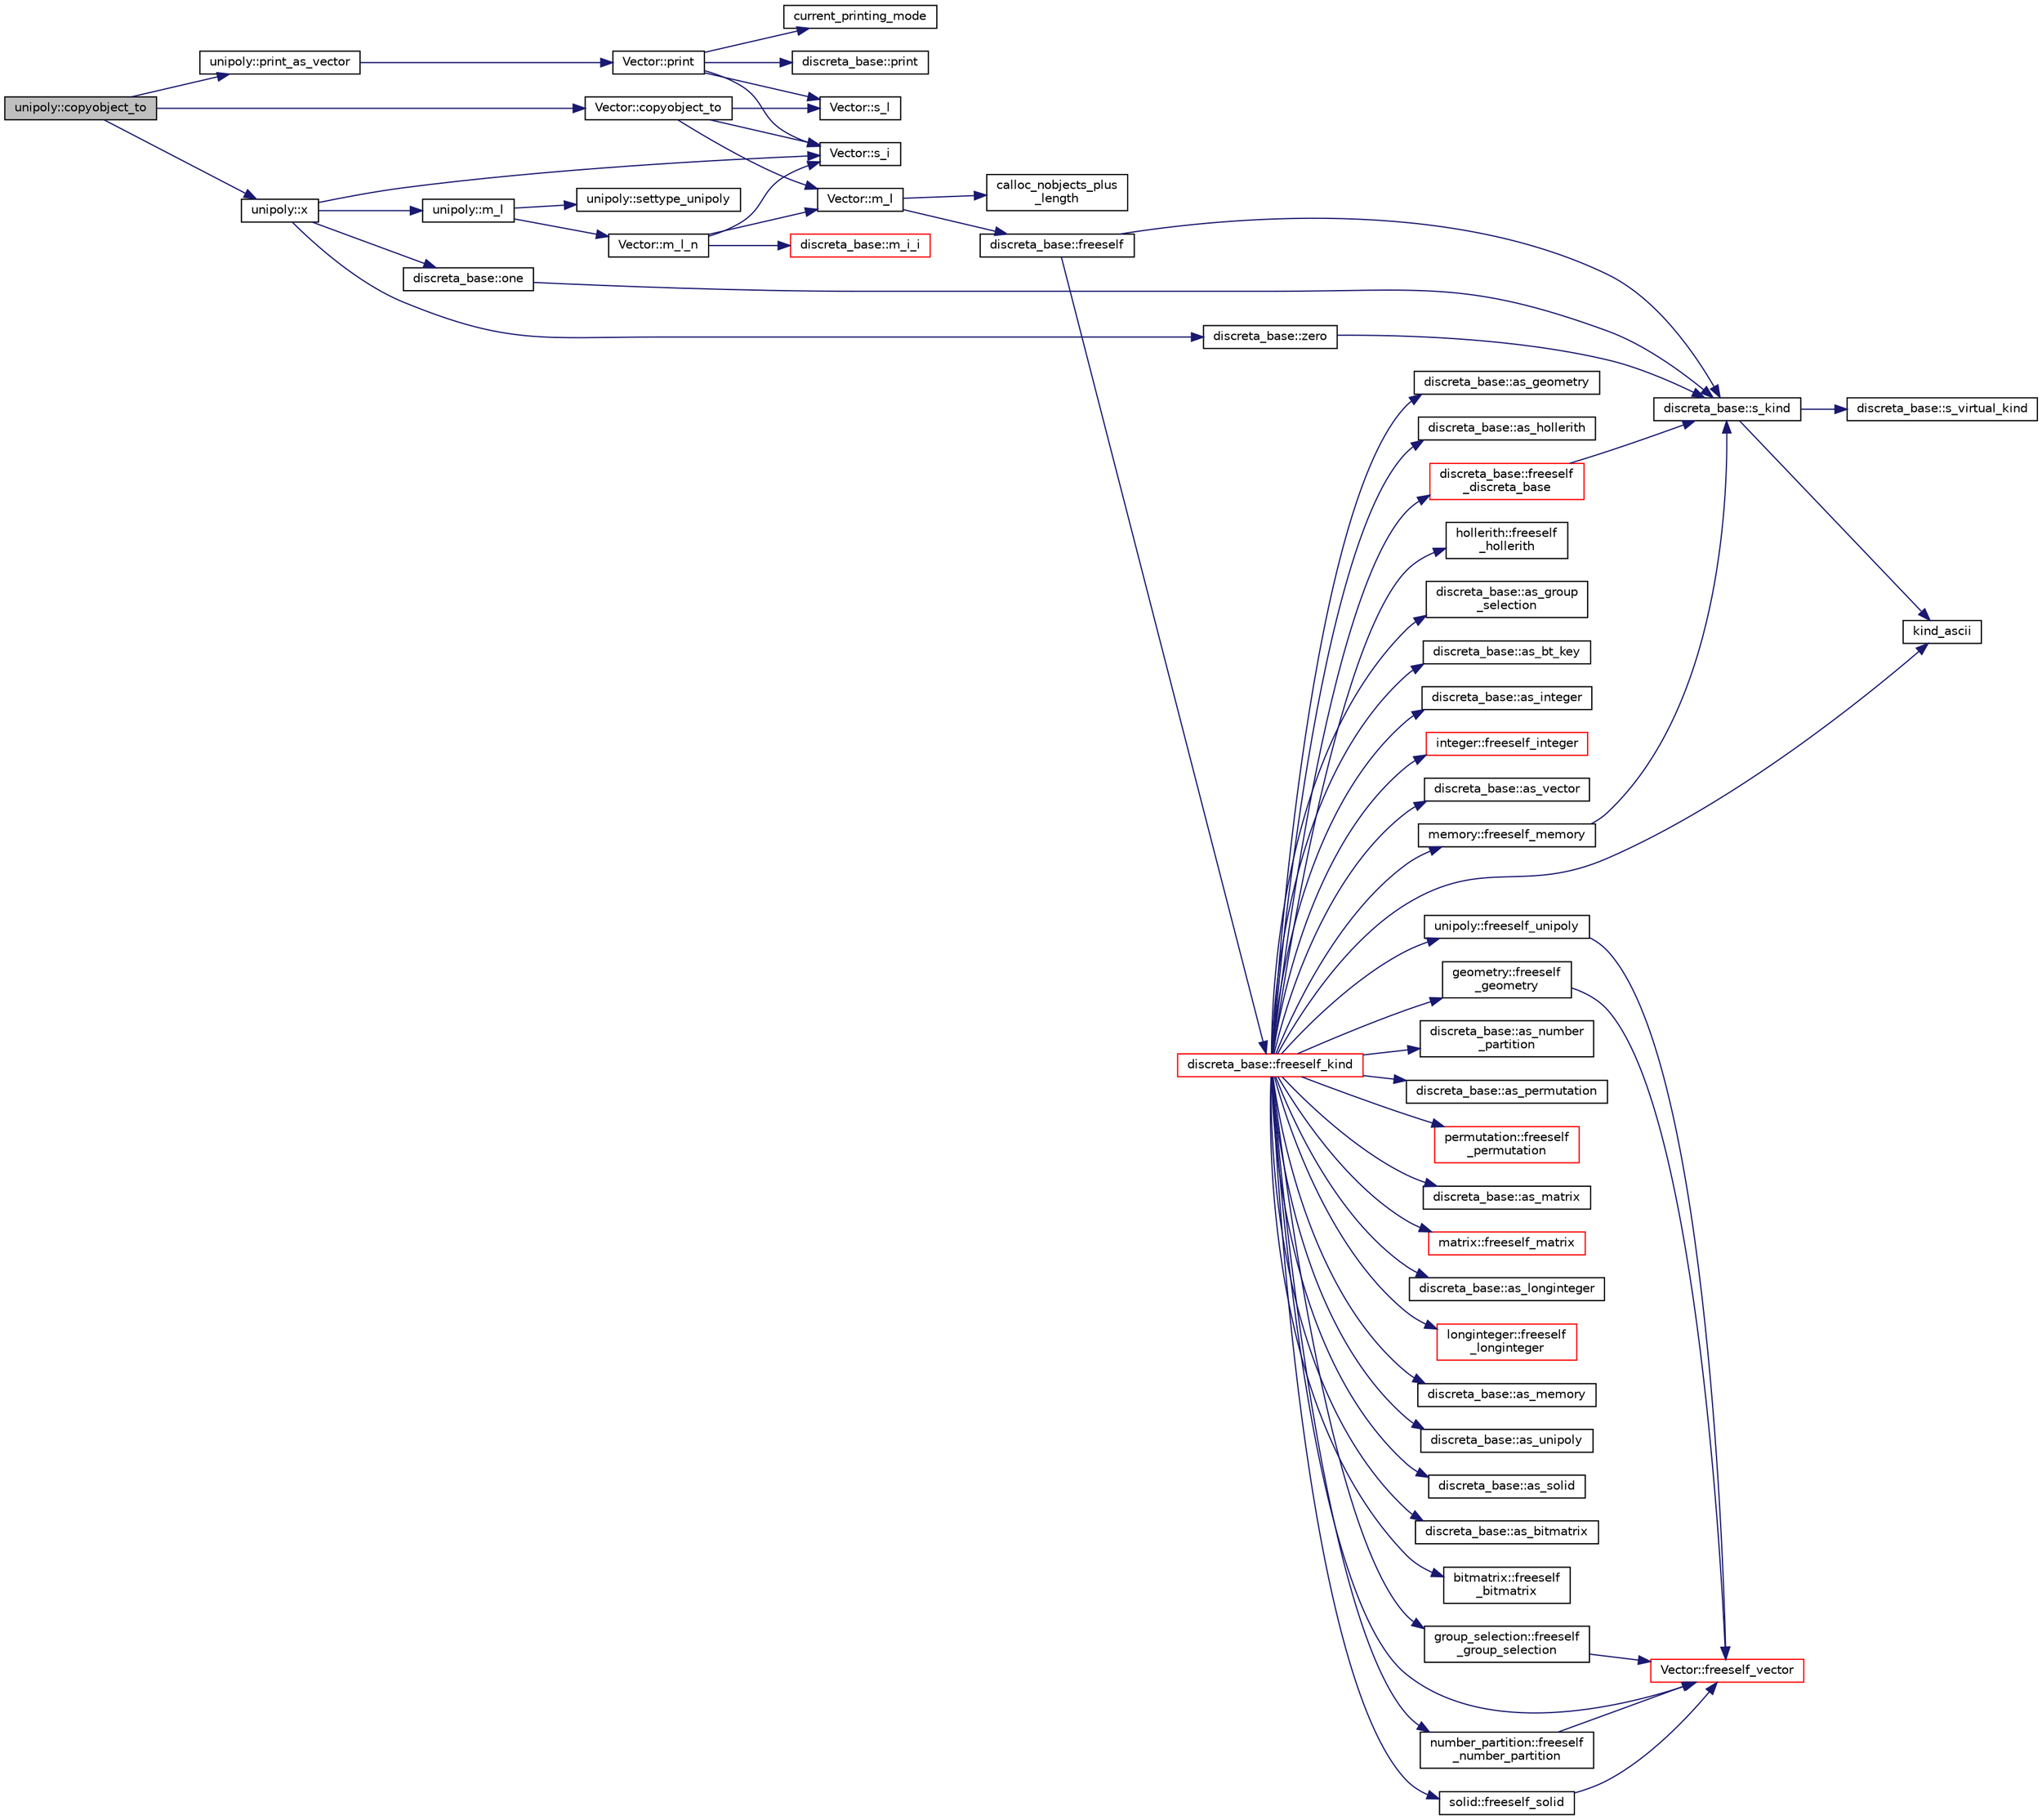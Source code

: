 digraph "unipoly::copyobject_to"
{
  edge [fontname="Helvetica",fontsize="10",labelfontname="Helvetica",labelfontsize="10"];
  node [fontname="Helvetica",fontsize="10",shape=record];
  rankdir="LR";
  Node248 [label="unipoly::copyobject_to",height=0.2,width=0.4,color="black", fillcolor="grey75", style="filled", fontcolor="black"];
  Node248 -> Node249 [color="midnightblue",fontsize="10",style="solid",fontname="Helvetica"];
  Node249 [label="unipoly::print_as_vector",height=0.2,width=0.4,color="black", fillcolor="white", style="filled",URL="$d1/d89/classunipoly.html#a68ada9f90ad0ad39ae91653be50988aa"];
  Node249 -> Node250 [color="midnightblue",fontsize="10",style="solid",fontname="Helvetica"];
  Node250 [label="Vector::print",height=0.2,width=0.4,color="black", fillcolor="white", style="filled",URL="$d5/db2/class_vector.html#a71d7e24bcfdfc69d4a2137360acb066c"];
  Node250 -> Node251 [color="midnightblue",fontsize="10",style="solid",fontname="Helvetica"];
  Node251 [label="Vector::s_l",height=0.2,width=0.4,color="black", fillcolor="white", style="filled",URL="$d5/db2/class_vector.html#ad2dc082288f858d22a528832289e0704"];
  Node250 -> Node252 [color="midnightblue",fontsize="10",style="solid",fontname="Helvetica"];
  Node252 [label="current_printing_mode",height=0.2,width=0.4,color="black", fillcolor="white", style="filled",URL="$d9/d60/discreta_8h.html#afcd81bfedce13a2f5f14361608e763f2"];
  Node250 -> Node253 [color="midnightblue",fontsize="10",style="solid",fontname="Helvetica"];
  Node253 [label="Vector::s_i",height=0.2,width=0.4,color="black", fillcolor="white", style="filled",URL="$d5/db2/class_vector.html#a1c4fe1752523df8119f70dd550244871"];
  Node250 -> Node254 [color="midnightblue",fontsize="10",style="solid",fontname="Helvetica"];
  Node254 [label="discreta_base::print",height=0.2,width=0.4,color="black", fillcolor="white", style="filled",URL="$d7/d71/classdiscreta__base.html#a036e48bc058347046fc9b73dd0951478"];
  Node248 -> Node255 [color="midnightblue",fontsize="10",style="solid",fontname="Helvetica"];
  Node255 [label="Vector::copyobject_to",height=0.2,width=0.4,color="black", fillcolor="white", style="filled",URL="$d5/db2/class_vector.html#af657307f3d344c8cef5d633335a5f484"];
  Node255 -> Node251 [color="midnightblue",fontsize="10",style="solid",fontname="Helvetica"];
  Node255 -> Node256 [color="midnightblue",fontsize="10",style="solid",fontname="Helvetica"];
  Node256 [label="Vector::m_l",height=0.2,width=0.4,color="black", fillcolor="white", style="filled",URL="$d5/db2/class_vector.html#a00f5520c2a6b4f5282a1a8bcf8ea74eb"];
  Node256 -> Node257 [color="midnightblue",fontsize="10",style="solid",fontname="Helvetica"];
  Node257 [label="discreta_base::freeself",height=0.2,width=0.4,color="black", fillcolor="white", style="filled",URL="$d7/d71/classdiscreta__base.html#a9a3c9501a562293b5667c11b9174d6e5"];
  Node257 -> Node258 [color="midnightblue",fontsize="10",style="solid",fontname="Helvetica"];
  Node258 [label="discreta_base::freeself_kind",height=0.2,width=0.4,color="red", fillcolor="white", style="filled",URL="$d7/d71/classdiscreta__base.html#a63a23ada2165b3838fab719ed458cec8"];
  Node258 -> Node259 [color="midnightblue",fontsize="10",style="solid",fontname="Helvetica"];
  Node259 [label="discreta_base::freeself\l_discreta_base",height=0.2,width=0.4,color="red", fillcolor="white", style="filled",URL="$d7/d71/classdiscreta__base.html#a8b1ec2cee4566034441e066dc2c027db"];
  Node259 -> Node260 [color="midnightblue",fontsize="10",style="solid",fontname="Helvetica"];
  Node260 [label="discreta_base::s_kind",height=0.2,width=0.4,color="black", fillcolor="white", style="filled",URL="$d7/d71/classdiscreta__base.html#a8a830025c74adbbc3362418a7c2ba157"];
  Node260 -> Node261 [color="midnightblue",fontsize="10",style="solid",fontname="Helvetica"];
  Node261 [label="discreta_base::s_virtual_kind",height=0.2,width=0.4,color="black", fillcolor="white", style="filled",URL="$d7/d71/classdiscreta__base.html#a52778a6d6943a468be083d0785d418fb"];
  Node260 -> Node262 [color="midnightblue",fontsize="10",style="solid",fontname="Helvetica"];
  Node262 [label="kind_ascii",height=0.2,width=0.4,color="black", fillcolor="white", style="filled",URL="$d9/d60/discreta_8h.html#ad0ce825a9f29bc6cec27e1b64cfe27bf"];
  Node258 -> Node266 [color="midnightblue",fontsize="10",style="solid",fontname="Helvetica"];
  Node266 [label="discreta_base::as_integer",height=0.2,width=0.4,color="black", fillcolor="white", style="filled",URL="$d7/d71/classdiscreta__base.html#a00d7691eaf874fd283d942692fe8dd26"];
  Node258 -> Node267 [color="midnightblue",fontsize="10",style="solid",fontname="Helvetica"];
  Node267 [label="integer::freeself_integer",height=0.2,width=0.4,color="red", fillcolor="white", style="filled",URL="$d0/de5/classinteger.html#a02eb557612c9db1820dd75a77151edc0"];
  Node258 -> Node268 [color="midnightblue",fontsize="10",style="solid",fontname="Helvetica"];
  Node268 [label="discreta_base::as_vector",height=0.2,width=0.4,color="black", fillcolor="white", style="filled",URL="$d7/d71/classdiscreta__base.html#a7bdd6cae39c380b128ee9e17e42cf020"];
  Node258 -> Node269 [color="midnightblue",fontsize="10",style="solid",fontname="Helvetica"];
  Node269 [label="Vector::freeself_vector",height=0.2,width=0.4,color="red", fillcolor="white", style="filled",URL="$d5/db2/class_vector.html#ad55c58937ca8fb342247a2c0fb572d20"];
  Node258 -> Node271 [color="midnightblue",fontsize="10",style="solid",fontname="Helvetica"];
  Node271 [label="discreta_base::as_number\l_partition",height=0.2,width=0.4,color="black", fillcolor="white", style="filled",URL="$d7/d71/classdiscreta__base.html#a307aa09de0e925d46697707968ffab00"];
  Node258 -> Node272 [color="midnightblue",fontsize="10",style="solid",fontname="Helvetica"];
  Node272 [label="number_partition::freeself\l_number_partition",height=0.2,width=0.4,color="black", fillcolor="white", style="filled",URL="$df/d50/classnumber__partition.html#aa74111c1c8cd218b654e7b7c1ca42eb5"];
  Node272 -> Node269 [color="midnightblue",fontsize="10",style="solid",fontname="Helvetica"];
  Node258 -> Node273 [color="midnightblue",fontsize="10",style="solid",fontname="Helvetica"];
  Node273 [label="discreta_base::as_permutation",height=0.2,width=0.4,color="black", fillcolor="white", style="filled",URL="$d7/d71/classdiscreta__base.html#aa4e72f36a82984239b12ae831e131098"];
  Node258 -> Node274 [color="midnightblue",fontsize="10",style="solid",fontname="Helvetica"];
  Node274 [label="permutation::freeself\l_permutation",height=0.2,width=0.4,color="red", fillcolor="white", style="filled",URL="$d0/d08/classpermutation.html#a1f86343fa765d71c976d79e5ce372c12"];
  Node258 -> Node275 [color="midnightblue",fontsize="10",style="solid",fontname="Helvetica"];
  Node275 [label="discreta_base::as_matrix",height=0.2,width=0.4,color="black", fillcolor="white", style="filled",URL="$d7/d71/classdiscreta__base.html#ae4d7f56d917a4707b838fbffde6467ff"];
  Node258 -> Node276 [color="midnightblue",fontsize="10",style="solid",fontname="Helvetica"];
  Node276 [label="matrix::freeself_matrix",height=0.2,width=0.4,color="red", fillcolor="white", style="filled",URL="$d1/d8d/classmatrix.html#ab47d61820499f35c15bf82fb6a3b9bd1"];
  Node258 -> Node278 [color="midnightblue",fontsize="10",style="solid",fontname="Helvetica"];
  Node278 [label="discreta_base::as_longinteger",height=0.2,width=0.4,color="black", fillcolor="white", style="filled",URL="$d7/d71/classdiscreta__base.html#a20a094639eb711b10c8694c51937f7cd"];
  Node258 -> Node279 [color="midnightblue",fontsize="10",style="solid",fontname="Helvetica"];
  Node279 [label="longinteger::freeself\l_longinteger",height=0.2,width=0.4,color="red", fillcolor="white", style="filled",URL="$d3/d71/classlonginteger.html#a82006f4b7c6bf897de0387497e16c219"];
  Node258 -> Node281 [color="midnightblue",fontsize="10",style="solid",fontname="Helvetica"];
  Node281 [label="discreta_base::as_memory",height=0.2,width=0.4,color="black", fillcolor="white", style="filled",URL="$d7/d71/classdiscreta__base.html#ad94b2d7dce0cd4fa22db57f6e79c4bd2"];
  Node258 -> Node282 [color="midnightblue",fontsize="10",style="solid",fontname="Helvetica"];
  Node282 [label="memory::freeself_memory",height=0.2,width=0.4,color="black", fillcolor="white", style="filled",URL="$d8/d99/classmemory.html#a19366f9105d79a0e818cc19255d7ef4f"];
  Node282 -> Node260 [color="midnightblue",fontsize="10",style="solid",fontname="Helvetica"];
  Node258 -> Node283 [color="midnightblue",fontsize="10",style="solid",fontname="Helvetica"];
  Node283 [label="discreta_base::as_unipoly",height=0.2,width=0.4,color="black", fillcolor="white", style="filled",URL="$d7/d71/classdiscreta__base.html#ad50d8027f039fe5c2478cddb243adc9d"];
  Node258 -> Node284 [color="midnightblue",fontsize="10",style="solid",fontname="Helvetica"];
  Node284 [label="unipoly::freeself_unipoly",height=0.2,width=0.4,color="black", fillcolor="white", style="filled",URL="$d1/d89/classunipoly.html#aad315db6c6adb555a0c63877aab7d27e"];
  Node284 -> Node269 [color="midnightblue",fontsize="10",style="solid",fontname="Helvetica"];
  Node258 -> Node285 [color="midnightblue",fontsize="10",style="solid",fontname="Helvetica"];
  Node285 [label="discreta_base::as_solid",height=0.2,width=0.4,color="black", fillcolor="white", style="filled",URL="$d7/d71/classdiscreta__base.html#a1fc5f2b85ec97ab0a69dd64903c970a5"];
  Node258 -> Node286 [color="midnightblue",fontsize="10",style="solid",fontname="Helvetica"];
  Node286 [label="solid::freeself_solid",height=0.2,width=0.4,color="black", fillcolor="white", style="filled",URL="$d8/def/classsolid.html#a84c2f0abd7b24b1cf2ccefa9c99567fe"];
  Node286 -> Node269 [color="midnightblue",fontsize="10",style="solid",fontname="Helvetica"];
  Node258 -> Node287 [color="midnightblue",fontsize="10",style="solid",fontname="Helvetica"];
  Node287 [label="discreta_base::as_bitmatrix",height=0.2,width=0.4,color="black", fillcolor="white", style="filled",URL="$d7/d71/classdiscreta__base.html#a071ad54ea8ef6c9d1d15f532e5a76df6"];
  Node258 -> Node288 [color="midnightblue",fontsize="10",style="solid",fontname="Helvetica"];
  Node288 [label="bitmatrix::freeself\l_bitmatrix",height=0.2,width=0.4,color="black", fillcolor="white", style="filled",URL="$de/dc8/classbitmatrix.html#a4b84eed56a244df63819eae6b7ba1eff"];
  Node258 -> Node289 [color="midnightblue",fontsize="10",style="solid",fontname="Helvetica"];
  Node289 [label="discreta_base::as_geometry",height=0.2,width=0.4,color="black", fillcolor="white", style="filled",URL="$d7/d71/classdiscreta__base.html#a38fc7b4cdd830703e9d87354b79bc5c8"];
  Node258 -> Node290 [color="midnightblue",fontsize="10",style="solid",fontname="Helvetica"];
  Node290 [label="geometry::freeself\l_geometry",height=0.2,width=0.4,color="black", fillcolor="white", style="filled",URL="$da/d44/classgeometry.html#a504b1b52d24b4ae00d9fd0b7838b57e6"];
  Node290 -> Node269 [color="midnightblue",fontsize="10",style="solid",fontname="Helvetica"];
  Node258 -> Node291 [color="midnightblue",fontsize="10",style="solid",fontname="Helvetica"];
  Node291 [label="discreta_base::as_hollerith",height=0.2,width=0.4,color="black", fillcolor="white", style="filled",URL="$d7/d71/classdiscreta__base.html#a3e66f82711f314710107e2f29e589690"];
  Node258 -> Node292 [color="midnightblue",fontsize="10",style="solid",fontname="Helvetica"];
  Node292 [label="hollerith::freeself\l_hollerith",height=0.2,width=0.4,color="black", fillcolor="white", style="filled",URL="$d8/d99/classhollerith.html#a240d1b30780c9e09323d0b3ad5e2d1f7"];
  Node258 -> Node293 [color="midnightblue",fontsize="10",style="solid",fontname="Helvetica"];
  Node293 [label="discreta_base::as_group\l_selection",height=0.2,width=0.4,color="black", fillcolor="white", style="filled",URL="$d7/d71/classdiscreta__base.html#aae1bac4883c567718bef9fb610abbdc8"];
  Node258 -> Node294 [color="midnightblue",fontsize="10",style="solid",fontname="Helvetica"];
  Node294 [label="group_selection::freeself\l_group_selection",height=0.2,width=0.4,color="black", fillcolor="white", style="filled",URL="$d6/db0/classgroup__selection.html#a778b1a466858bf7f90516eeba1795798"];
  Node294 -> Node269 [color="midnightblue",fontsize="10",style="solid",fontname="Helvetica"];
  Node258 -> Node295 [color="midnightblue",fontsize="10",style="solid",fontname="Helvetica"];
  Node295 [label="discreta_base::as_bt_key",height=0.2,width=0.4,color="black", fillcolor="white", style="filled",URL="$d7/d71/classdiscreta__base.html#a2734c6e08dca17cf6588bd5064ec1b9f"];
  Node258 -> Node262 [color="midnightblue",fontsize="10",style="solid",fontname="Helvetica"];
  Node257 -> Node260 [color="midnightblue",fontsize="10",style="solid",fontname="Helvetica"];
  Node256 -> Node305 [color="midnightblue",fontsize="10",style="solid",fontname="Helvetica"];
  Node305 [label="calloc_nobjects_plus\l_length",height=0.2,width=0.4,color="black", fillcolor="white", style="filled",URL="$d9/d60/discreta_8h.html#a71599d54c8c17dfa065a363f5cdd0aa4"];
  Node255 -> Node253 [color="midnightblue",fontsize="10",style="solid",fontname="Helvetica"];
  Node248 -> Node306 [color="midnightblue",fontsize="10",style="solid",fontname="Helvetica"];
  Node306 [label="unipoly::x",height=0.2,width=0.4,color="black", fillcolor="white", style="filled",URL="$d1/d89/classunipoly.html#a193127c4c6cf419d995882bb5b762294"];
  Node306 -> Node307 [color="midnightblue",fontsize="10",style="solid",fontname="Helvetica"];
  Node307 [label="unipoly::m_l",height=0.2,width=0.4,color="black", fillcolor="white", style="filled",URL="$d1/d89/classunipoly.html#a776ccf5b98954c5212b684944ab5d725"];
  Node307 -> Node308 [color="midnightblue",fontsize="10",style="solid",fontname="Helvetica"];
  Node308 [label="Vector::m_l_n",height=0.2,width=0.4,color="black", fillcolor="white", style="filled",URL="$d5/db2/class_vector.html#a5c7c126e6266ecdc832c5ce5bc1cca2f"];
  Node308 -> Node256 [color="midnightblue",fontsize="10",style="solid",fontname="Helvetica"];
  Node308 -> Node253 [color="midnightblue",fontsize="10",style="solid",fontname="Helvetica"];
  Node308 -> Node309 [color="midnightblue",fontsize="10",style="solid",fontname="Helvetica"];
  Node309 [label="discreta_base::m_i_i",height=0.2,width=0.4,color="red", fillcolor="white", style="filled",URL="$d7/d71/classdiscreta__base.html#aa231464a9d4bc233f66608021c9ad997"];
  Node307 -> Node320 [color="midnightblue",fontsize="10",style="solid",fontname="Helvetica"];
  Node320 [label="unipoly::settype_unipoly",height=0.2,width=0.4,color="black", fillcolor="white", style="filled",URL="$d1/d89/classunipoly.html#a8db854fcc85c5e1150b1f1b1c005c95b"];
  Node306 -> Node253 [color="midnightblue",fontsize="10",style="solid",fontname="Helvetica"];
  Node306 -> Node334 [color="midnightblue",fontsize="10",style="solid",fontname="Helvetica"];
  Node334 [label="discreta_base::zero",height=0.2,width=0.4,color="black", fillcolor="white", style="filled",URL="$d7/d71/classdiscreta__base.html#a424aa44bbb6ca48d30ad1087dbd6f210"];
  Node334 -> Node260 [color="midnightblue",fontsize="10",style="solid",fontname="Helvetica"];
  Node306 -> Node335 [color="midnightblue",fontsize="10",style="solid",fontname="Helvetica"];
  Node335 [label="discreta_base::one",height=0.2,width=0.4,color="black", fillcolor="white", style="filled",URL="$d7/d71/classdiscreta__base.html#a6f5d6422a0040950415db30e39dafd19"];
  Node335 -> Node260 [color="midnightblue",fontsize="10",style="solid",fontname="Helvetica"];
}
